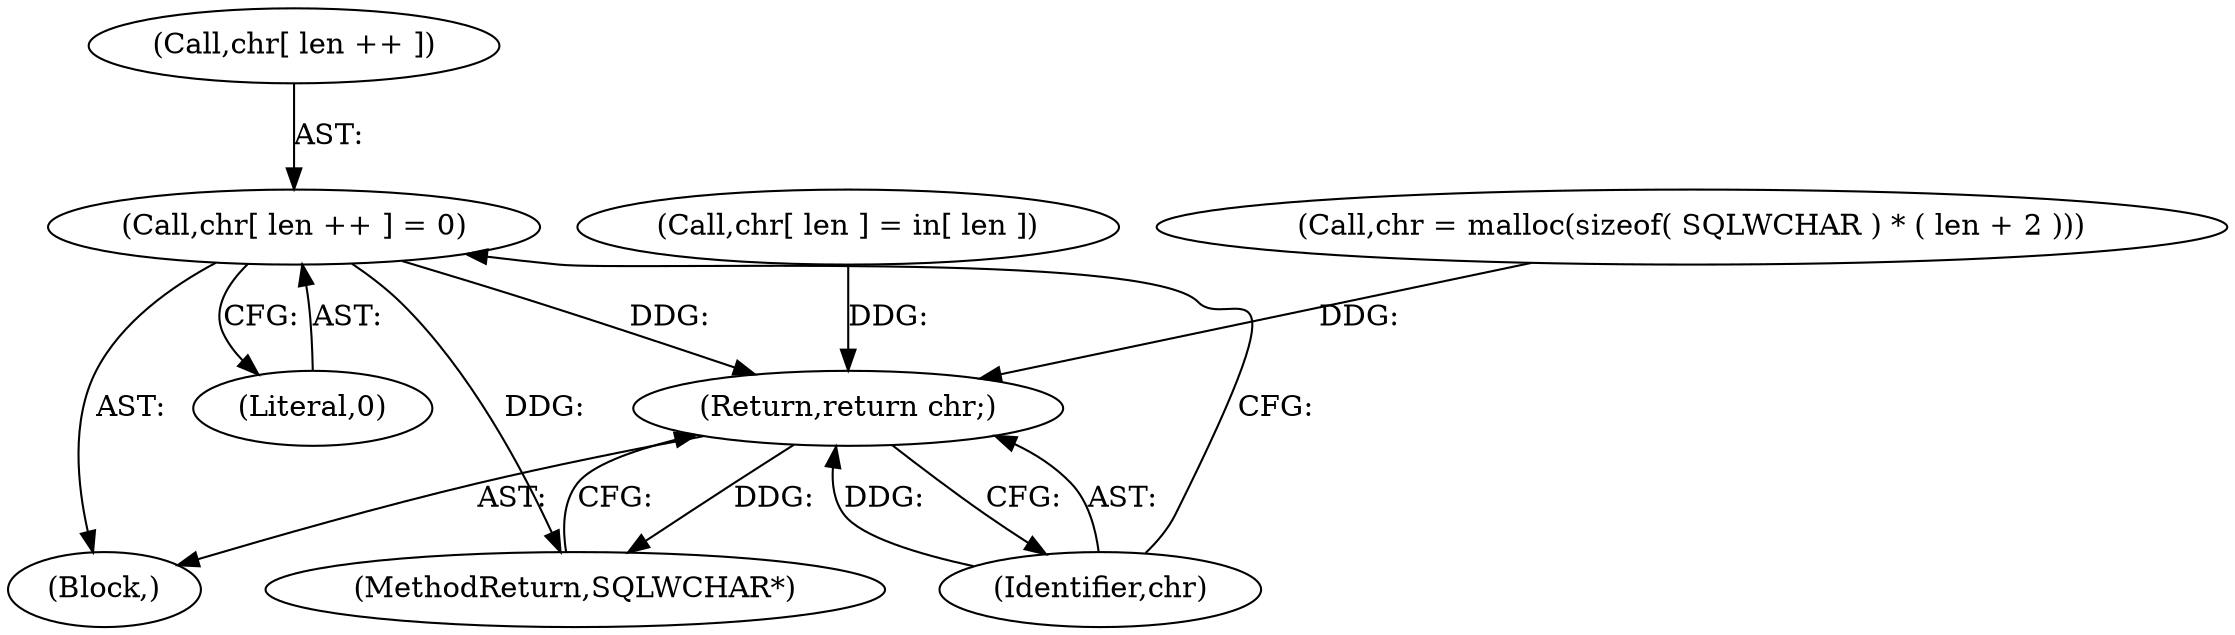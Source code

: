 digraph "0_unixODBC_45ef78e037f578b15fc58938a3a3251655e71d6f#diff-d52750c7ba4e594410438569d8e2963aL24_3@array" {
"1000173" [label="(Call,chr[ len ++ ] = 0)"];
"1000179" [label="(Return,return chr;)"];
"1000102" [label="(Block,)"];
"1000158" [label="(Call,chr[ len ] = in[ len ])"];
"1000174" [label="(Call,chr[ len ++ ])"];
"1000180" [label="(Identifier,chr)"];
"1000181" [label="(MethodReturn,SQLWCHAR*)"];
"1000173" [label="(Call,chr[ len ++ ] = 0)"];
"1000179" [label="(Return,return chr;)"];
"1000178" [label="(Literal,0)"];
"1000131" [label="(Call,chr = malloc(sizeof( SQLWCHAR ) * ( len + 2 )))"];
"1000173" -> "1000102"  [label="AST: "];
"1000173" -> "1000178"  [label="CFG: "];
"1000174" -> "1000173"  [label="AST: "];
"1000178" -> "1000173"  [label="AST: "];
"1000180" -> "1000173"  [label="CFG: "];
"1000173" -> "1000181"  [label="DDG: "];
"1000173" -> "1000179"  [label="DDG: "];
"1000179" -> "1000102"  [label="AST: "];
"1000179" -> "1000180"  [label="CFG: "];
"1000180" -> "1000179"  [label="AST: "];
"1000181" -> "1000179"  [label="CFG: "];
"1000179" -> "1000181"  [label="DDG: "];
"1000180" -> "1000179"  [label="DDG: "];
"1000158" -> "1000179"  [label="DDG: "];
"1000131" -> "1000179"  [label="DDG: "];
}
